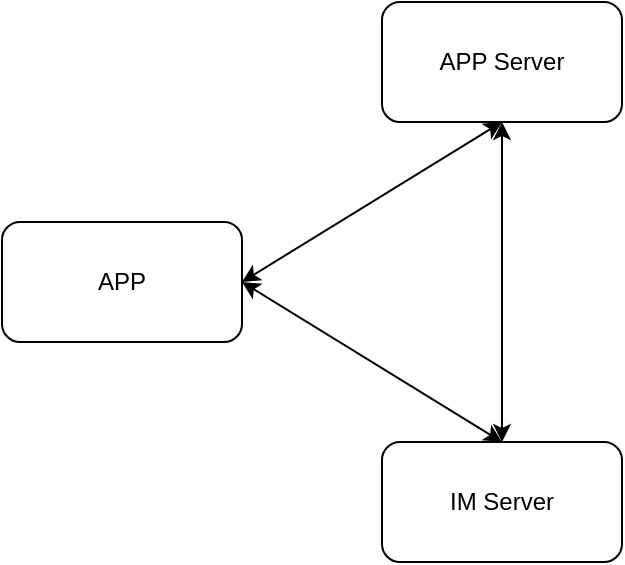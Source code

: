 <mxfile version="14.9.0" type="github" pages="2">
  <diagram id="x_5AGg8JYGc4grmKWLNg" name="Page-1">
    <mxGraphModel dx="1026" dy="457" grid="1" gridSize="10" guides="1" tooltips="1" connect="1" arrows="1" fold="1" page="1" pageScale="1" pageWidth="850" pageHeight="1100" math="0" shadow="0">
      <root>
        <mxCell id="0" />
        <mxCell id="1" parent="0" />
        <mxCell id="UACcLXZjG1tblwgsTYyF-1" value="APP" style="rounded=1;whiteSpace=wrap;html=1;" vertex="1" parent="1">
          <mxGeometry x="190" y="160" width="120" height="60" as="geometry" />
        </mxCell>
        <mxCell id="UACcLXZjG1tblwgsTYyF-2" value="APP Server" style="rounded=1;whiteSpace=wrap;html=1;" vertex="1" parent="1">
          <mxGeometry x="380" y="50" width="120" height="60" as="geometry" />
        </mxCell>
        <mxCell id="UACcLXZjG1tblwgsTYyF-3" value="IM Server" style="rounded=1;whiteSpace=wrap;html=1;" vertex="1" parent="1">
          <mxGeometry x="380" y="270" width="120" height="60" as="geometry" />
        </mxCell>
        <mxCell id="UACcLXZjG1tblwgsTYyF-4" value="" style="endArrow=classic;startArrow=classic;html=1;entryX=0.5;entryY=1;entryDx=0;entryDy=0;exitX=1;exitY=0.5;exitDx=0;exitDy=0;" edge="1" parent="1" source="UACcLXZjG1tblwgsTYyF-1" target="UACcLXZjG1tblwgsTYyF-2">
          <mxGeometry width="50" height="50" relative="1" as="geometry">
            <mxPoint x="400" y="260" as="sourcePoint" />
            <mxPoint x="450" y="210" as="targetPoint" />
          </mxGeometry>
        </mxCell>
        <mxCell id="UACcLXZjG1tblwgsTYyF-6" value="" style="endArrow=classic;startArrow=classic;html=1;exitX=0.5;exitY=0;exitDx=0;exitDy=0;entryX=1;entryY=0.5;entryDx=0;entryDy=0;" edge="1" parent="1" source="UACcLXZjG1tblwgsTYyF-3" target="UACcLXZjG1tblwgsTYyF-1">
          <mxGeometry width="50" height="50" relative="1" as="geometry">
            <mxPoint x="400" y="260" as="sourcePoint" />
            <mxPoint x="450" y="210" as="targetPoint" />
          </mxGeometry>
        </mxCell>
        <mxCell id="UACcLXZjG1tblwgsTYyF-8" value="" style="endArrow=classic;startArrow=classic;html=1;exitX=0.5;exitY=0;exitDx=0;exitDy=0;" edge="1" parent="1" source="UACcLXZjG1tblwgsTYyF-3">
          <mxGeometry width="50" height="50" relative="1" as="geometry">
            <mxPoint x="400" y="260" as="sourcePoint" />
            <mxPoint x="440" y="110" as="targetPoint" />
          </mxGeometry>
        </mxCell>
      </root>
    </mxGraphModel>
  </diagram>
  <diagram id="fUxVR8ulaLW7_PjOr_64" name="Page-2">
    <mxGraphModel dx="1026" dy="457" grid="1" gridSize="10" guides="1" tooltips="1" connect="1" arrows="1" fold="1" page="1" pageScale="1" pageWidth="850" pageHeight="1100" math="0" shadow="0">
      <root>
        <mxCell id="TlOkgjYyH0mxCfwGHV-u-0" />
        <mxCell id="TlOkgjYyH0mxCfwGHV-u-1" parent="TlOkgjYyH0mxCfwGHV-u-0" />
        <mxCell id="TlOkgjYyH0mxCfwGHV-u-3" style="edgeStyle=orthogonalEdgeStyle;rounded=0;orthogonalLoop=1;jettySize=auto;html=1;" edge="1" parent="TlOkgjYyH0mxCfwGHV-u-1" source="TlOkgjYyH0mxCfwGHV-u-2" target="TlOkgjYyH0mxCfwGHV-u-4">
          <mxGeometry relative="1" as="geometry">
            <mxPoint x="420" y="330" as="targetPoint" />
          </mxGeometry>
        </mxCell>
        <mxCell id="TlOkgjYyH0mxCfwGHV-u-2" value="获取应用账号和密码" style="rounded=1;whiteSpace=wrap;html=1;" vertex="1" parent="TlOkgjYyH0mxCfwGHV-u-1">
          <mxGeometry x="360" y="210" width="120" height="60" as="geometry" />
        </mxCell>
        <mxCell id="TlOkgjYyH0mxCfwGHV-u-6" style="edgeStyle=orthogonalEdgeStyle;rounded=0;orthogonalLoop=1;jettySize=auto;html=1;" edge="1" parent="TlOkgjYyH0mxCfwGHV-u-1" source="TlOkgjYyH0mxCfwGHV-u-4" target="TlOkgjYyH0mxCfwGHV-u-7">
          <mxGeometry relative="1" as="geometry">
            <mxPoint x="680" y="240" as="targetPoint" />
          </mxGeometry>
        </mxCell>
        <mxCell id="TlOkgjYyH0mxCfwGHV-u-4" value="下载SDK" style="rounded=1;whiteSpace=wrap;html=1;" vertex="1" parent="TlOkgjYyH0mxCfwGHV-u-1">
          <mxGeometry x="530" y="210" width="120" height="60" as="geometry" />
        </mxCell>
        <mxCell id="TlOkgjYyH0mxCfwGHV-u-8" style="edgeStyle=orthogonalEdgeStyle;rounded=0;orthogonalLoop=1;jettySize=auto;html=1;" edge="1" parent="TlOkgjYyH0mxCfwGHV-u-1" source="TlOkgjYyH0mxCfwGHV-u-7" target="TlOkgjYyH0mxCfwGHV-u-9">
          <mxGeometry relative="1" as="geometry">
            <mxPoint x="740" y="320" as="targetPoint" />
          </mxGeometry>
        </mxCell>
        <mxCell id="TlOkgjYyH0mxCfwGHV-u-7" value="应用中引入SDK" style="rounded=1;whiteSpace=wrap;html=1;" vertex="1" parent="TlOkgjYyH0mxCfwGHV-u-1">
          <mxGeometry x="700" y="210" width="120" height="60" as="geometry" />
        </mxCell>
        <mxCell id="TlOkgjYyH0mxCfwGHV-u-10" style="edgeStyle=orthogonalEdgeStyle;rounded=0;orthogonalLoop=1;jettySize=auto;html=1;" edge="1" parent="TlOkgjYyH0mxCfwGHV-u-1" source="TlOkgjYyH0mxCfwGHV-u-9" target="TlOkgjYyH0mxCfwGHV-u-11">
          <mxGeometry relative="1" as="geometry">
            <mxPoint x="630" y="340" as="targetPoint" />
          </mxGeometry>
        </mxCell>
        <mxCell id="TlOkgjYyH0mxCfwGHV-u-9" value="应用启动时初始化SDK" style="rounded=1;whiteSpace=wrap;html=1;" vertex="1" parent="TlOkgjYyH0mxCfwGHV-u-1">
          <mxGeometry x="700" y="310" width="120" height="60" as="geometry" />
        </mxCell>
        <mxCell id="TlOkgjYyH0mxCfwGHV-u-12" style="edgeStyle=orthogonalEdgeStyle;rounded=0;orthogonalLoop=1;jettySize=auto;html=1;" edge="1" parent="TlOkgjYyH0mxCfwGHV-u-1" source="TlOkgjYyH0mxCfwGHV-u-11" target="TlOkgjYyH0mxCfwGHV-u-13">
          <mxGeometry relative="1" as="geometry">
            <mxPoint x="490" y="340" as="targetPoint" />
          </mxGeometry>
        </mxCell>
        <mxCell id="TlOkgjYyH0mxCfwGHV-u-11" value="集成聊天界面，群组功能" style="rounded=1;whiteSpace=wrap;html=1;" vertex="1" parent="TlOkgjYyH0mxCfwGHV-u-1">
          <mxGeometry x="530" y="310" width="120" height="60" as="geometry" />
        </mxCell>
        <mxCell id="TlOkgjYyH0mxCfwGHV-u-14" style="edgeStyle=orthogonalEdgeStyle;rounded=0;orthogonalLoop=1;jettySize=auto;html=1;" edge="1" parent="TlOkgjYyH0mxCfwGHV-u-1" source="TlOkgjYyH0mxCfwGHV-u-13" target="TlOkgjYyH0mxCfwGHV-u-15">
          <mxGeometry relative="1" as="geometry">
            <mxPoint x="425" y="420" as="targetPoint" />
          </mxGeometry>
        </mxCell>
        <mxCell id="TlOkgjYyH0mxCfwGHV-u-13" value="开发应用用户登录等模块" style="rounded=1;whiteSpace=wrap;html=1;" vertex="1" parent="TlOkgjYyH0mxCfwGHV-u-1">
          <mxGeometry x="365" y="310" width="120" height="60" as="geometry" />
        </mxCell>
        <mxCell id="TlOkgjYyH0mxCfwGHV-u-16" style="edgeStyle=orthogonalEdgeStyle;rounded=0;orthogonalLoop=1;jettySize=auto;html=1;" edge="1" parent="TlOkgjYyH0mxCfwGHV-u-1" source="TlOkgjYyH0mxCfwGHV-u-15" target="TlOkgjYyH0mxCfwGHV-u-17">
          <mxGeometry relative="1" as="geometry">
            <mxPoint x="540" y="440" as="targetPoint" />
          </mxGeometry>
        </mxCell>
        <mxCell id="TlOkgjYyH0mxCfwGHV-u-15" value="应用启动，登录成功，获取Token" style="rounded=1;whiteSpace=wrap;html=1;" vertex="1" parent="TlOkgjYyH0mxCfwGHV-u-1">
          <mxGeometry x="365" y="410" width="120" height="60" as="geometry" />
        </mxCell>
        <mxCell id="TlOkgjYyH0mxCfwGHV-u-20" style="edgeStyle=orthogonalEdgeStyle;rounded=0;orthogonalLoop=1;jettySize=auto;html=1;" edge="1" parent="TlOkgjYyH0mxCfwGHV-u-1" source="TlOkgjYyH0mxCfwGHV-u-17" target="TlOkgjYyH0mxCfwGHV-u-21">
          <mxGeometry relative="1" as="geometry">
            <mxPoint x="720" y="440" as="targetPoint" />
          </mxGeometry>
        </mxCell>
        <mxCell id="TlOkgjYyH0mxCfwGHV-u-17" value="连接IM服务器" style="rounded=1;whiteSpace=wrap;html=1;" vertex="1" parent="TlOkgjYyH0mxCfwGHV-u-1">
          <mxGeometry x="525" y="410" width="120" height="60" as="geometry" />
        </mxCell>
        <mxCell id="TlOkgjYyH0mxCfwGHV-u-22" style="edgeStyle=orthogonalEdgeStyle;rounded=0;orthogonalLoop=1;jettySize=auto;html=1;" edge="1" parent="TlOkgjYyH0mxCfwGHV-u-1" source="TlOkgjYyH0mxCfwGHV-u-21" target="TlOkgjYyH0mxCfwGHV-u-23">
          <mxGeometry relative="1" as="geometry">
            <mxPoint x="760" y="530" as="targetPoint" />
          </mxGeometry>
        </mxCell>
        <mxCell id="TlOkgjYyH0mxCfwGHV-u-21" value="收发消息" style="rounded=1;whiteSpace=wrap;html=1;" vertex="1" parent="TlOkgjYyH0mxCfwGHV-u-1">
          <mxGeometry x="700" y="410" width="120" height="60" as="geometry" />
        </mxCell>
        <mxCell id="TlOkgjYyH0mxCfwGHV-u-24" style="edgeStyle=orthogonalEdgeStyle;rounded=0;orthogonalLoop=1;jettySize=auto;html=1;exitX=0;exitY=0.5;exitDx=0;exitDy=0;" edge="1" parent="TlOkgjYyH0mxCfwGHV-u-1" source="TlOkgjYyH0mxCfwGHV-u-23" target="TlOkgjYyH0mxCfwGHV-u-25">
          <mxGeometry relative="1" as="geometry">
            <mxPoint x="650" y="530" as="targetPoint" />
          </mxGeometry>
        </mxCell>
        <mxCell id="TlOkgjYyH0mxCfwGHV-u-23" value="应用测试验证" style="rounded=1;whiteSpace=wrap;html=1;" vertex="1" parent="TlOkgjYyH0mxCfwGHV-u-1">
          <mxGeometry x="700" y="500" width="120" height="60" as="geometry" />
        </mxCell>
        <mxCell id="TlOkgjYyH0mxCfwGHV-u-26" style="edgeStyle=orthogonalEdgeStyle;rounded=0;orthogonalLoop=1;jettySize=auto;html=1;" edge="1" parent="TlOkgjYyH0mxCfwGHV-u-1" source="TlOkgjYyH0mxCfwGHV-u-25" target="TlOkgjYyH0mxCfwGHV-u-27">
          <mxGeometry relative="1" as="geometry">
            <mxPoint x="480" y="530" as="targetPoint" />
          </mxGeometry>
        </mxCell>
        <mxCell id="TlOkgjYyH0mxCfwGHV-u-25" value="应用上线" style="rounded=1;whiteSpace=wrap;html=1;" vertex="1" parent="TlOkgjYyH0mxCfwGHV-u-1">
          <mxGeometry x="530" y="500" width="120" height="60" as="geometry" />
        </mxCell>
        <mxCell id="TlOkgjYyH0mxCfwGHV-u-27" value="产品验收" style="rounded=1;whiteSpace=wrap;html=1;" vertex="1" parent="TlOkgjYyH0mxCfwGHV-u-1">
          <mxGeometry x="365" y="500" width="120" height="60" as="geometry" />
        </mxCell>
      </root>
    </mxGraphModel>
  </diagram>
</mxfile>
